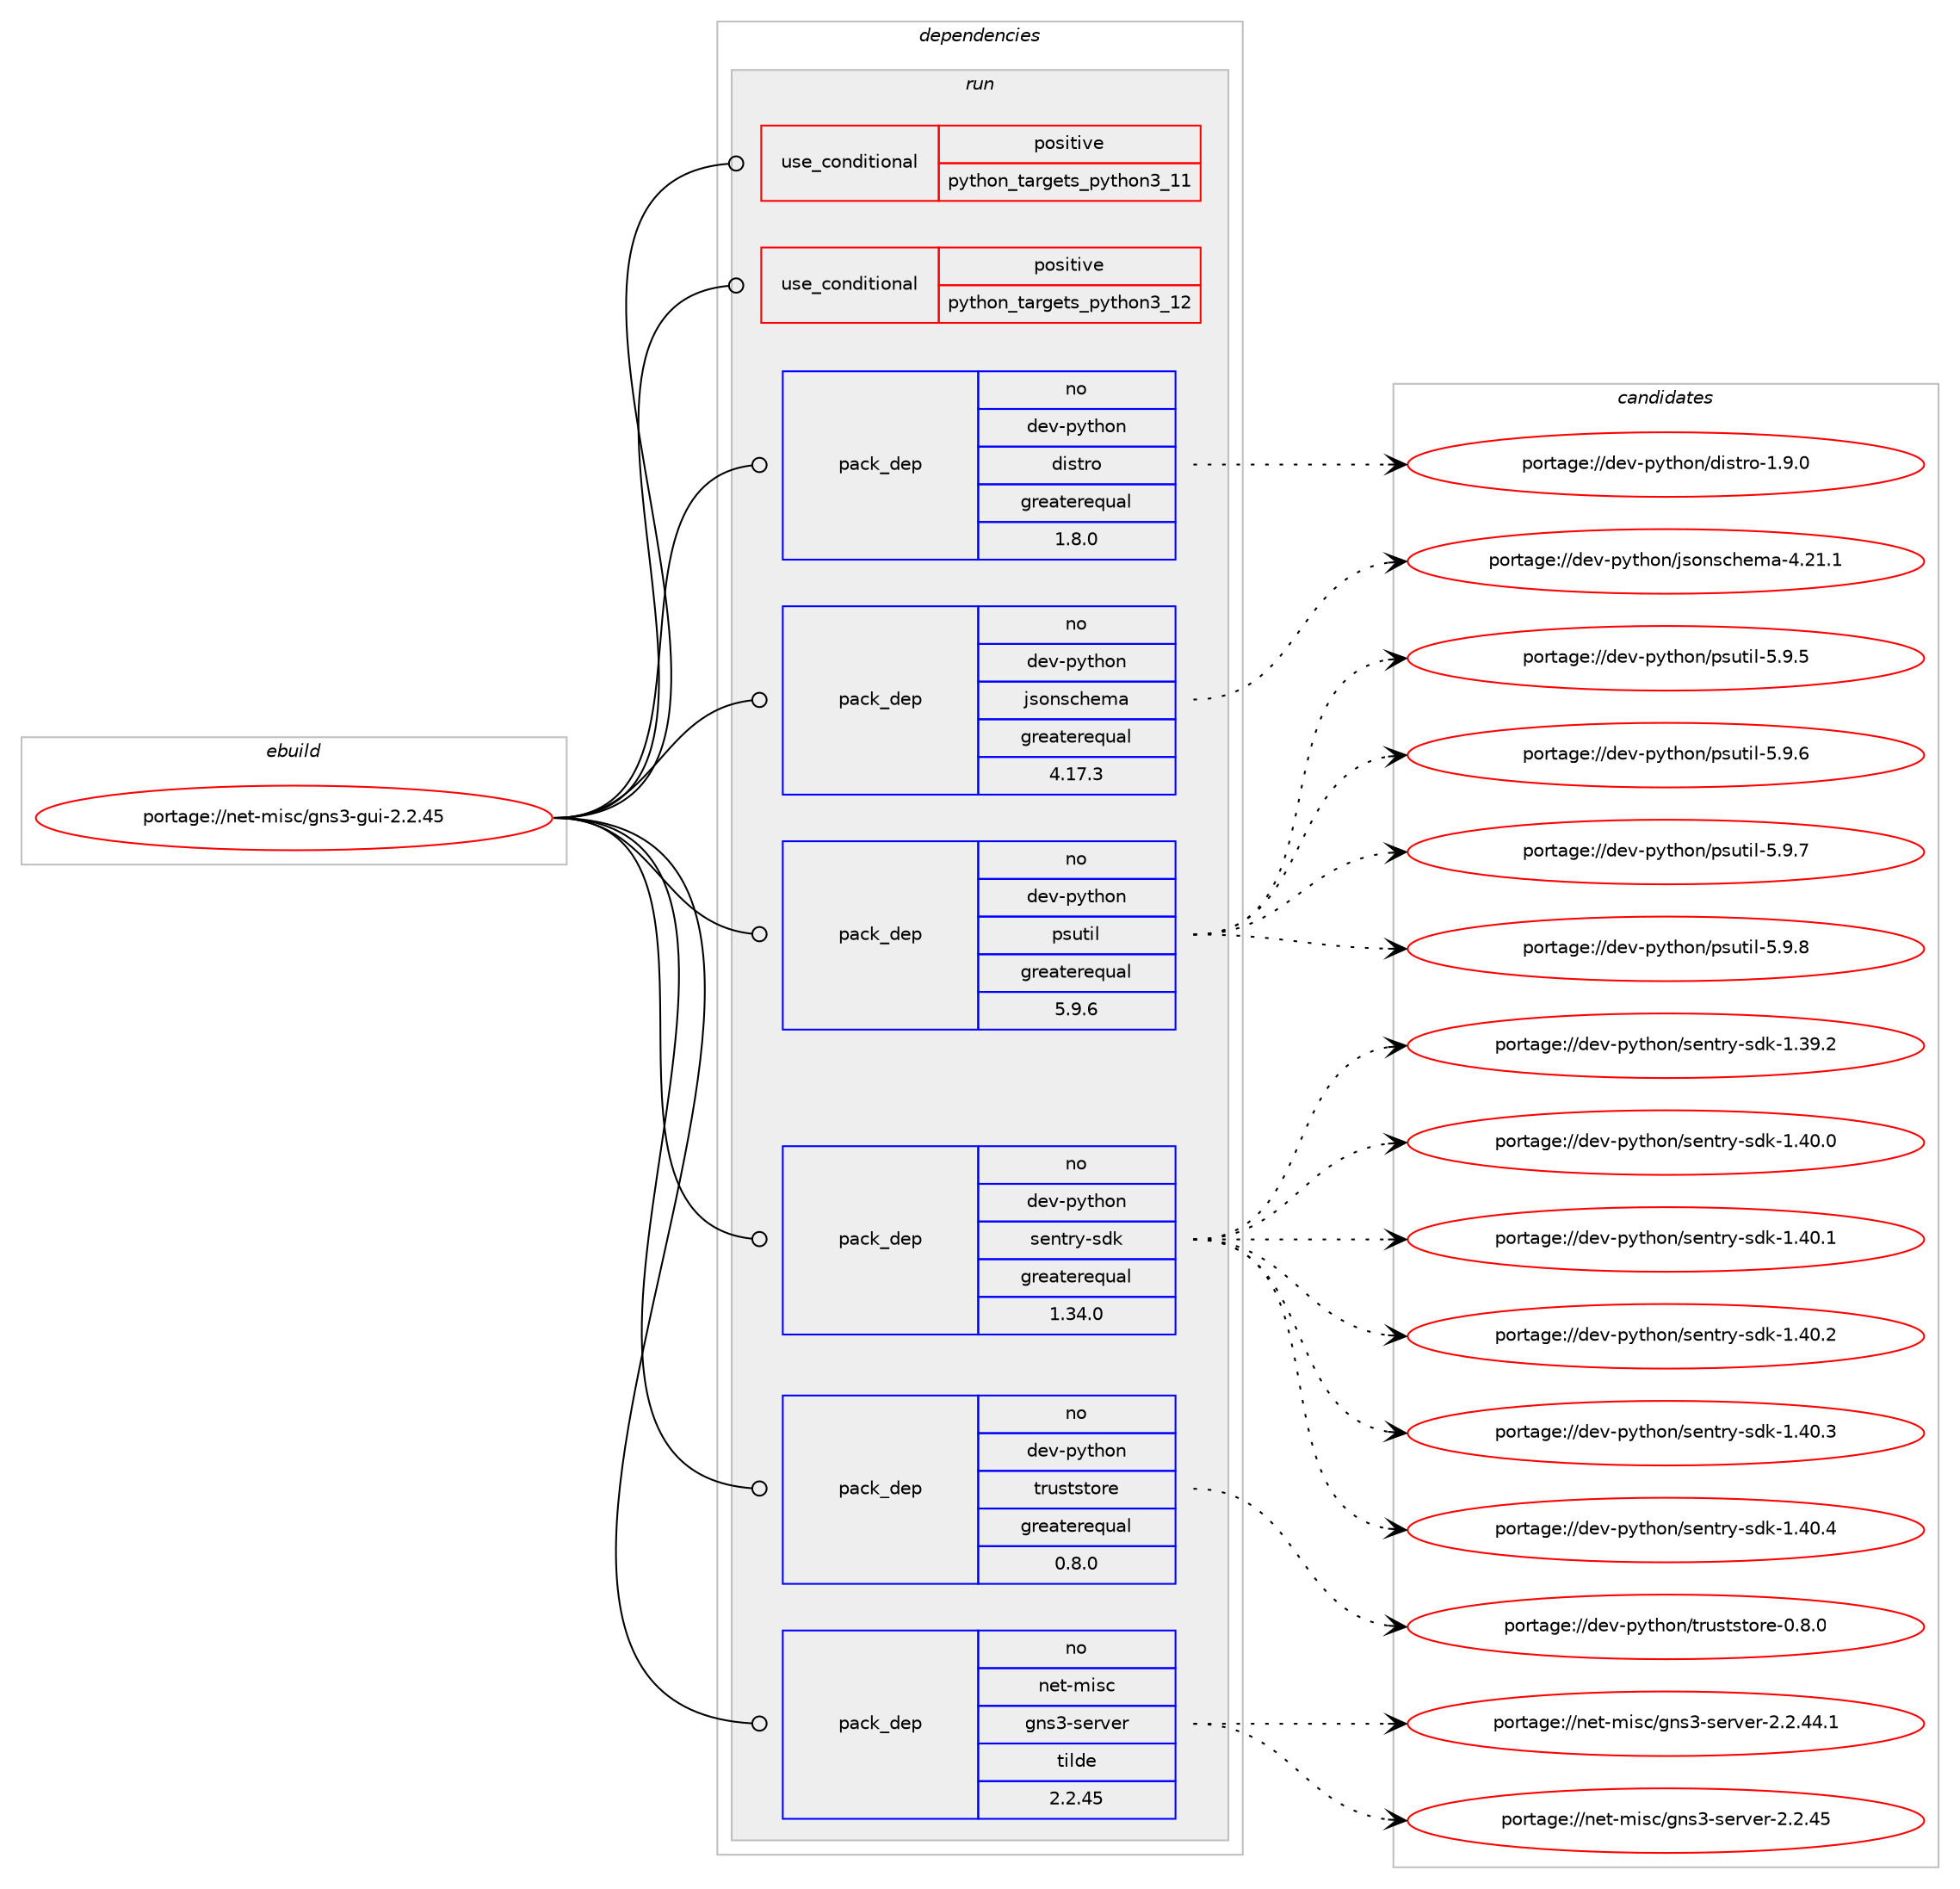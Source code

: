 digraph prolog {

# *************
# Graph options
# *************

newrank=true;
concentrate=true;
compound=true;
graph [rankdir=LR,fontname=Helvetica,fontsize=10,ranksep=1.5];#, ranksep=2.5, nodesep=0.2];
edge  [arrowhead=vee];
node  [fontname=Helvetica,fontsize=10];

# **********
# The ebuild
# **********

subgraph cluster_leftcol {
color=gray;
rank=same;
label=<<i>ebuild</i>>;
id [label="portage://net-misc/gns3-gui-2.2.45", color=red, width=4, href="../net-misc/gns3-gui-2.2.45.svg"];
}

# ****************
# The dependencies
# ****************

subgraph cluster_midcol {
color=gray;
label=<<i>dependencies</i>>;
subgraph cluster_compile {
fillcolor="#eeeeee";
style=filled;
label=<<i>compile</i>>;
}
subgraph cluster_compileandrun {
fillcolor="#eeeeee";
style=filled;
label=<<i>compile and run</i>>;
}
subgraph cluster_run {
fillcolor="#eeeeee";
style=filled;
label=<<i>run</i>>;
subgraph cond6004 {
dependency8850 [label=<<TABLE BORDER="0" CELLBORDER="1" CELLSPACING="0" CELLPADDING="4"><TR><TD ROWSPAN="3" CELLPADDING="10">use_conditional</TD></TR><TR><TD>positive</TD></TR><TR><TD>python_targets_python3_11</TD></TR></TABLE>>, shape=none, color=red];
# *** BEGIN UNKNOWN DEPENDENCY TYPE (TODO) ***
# dependency8850 -> package_dependency(portage://net-misc/gns3-gui-2.2.45,run,no,dev-lang,python,none,[,,],[slot(3.11)],[])
# *** END UNKNOWN DEPENDENCY TYPE (TODO) ***

}
id:e -> dependency8850:w [weight=20,style="solid",arrowhead="odot"];
subgraph cond6005 {
dependency8851 [label=<<TABLE BORDER="0" CELLBORDER="1" CELLSPACING="0" CELLPADDING="4"><TR><TD ROWSPAN="3" CELLPADDING="10">use_conditional</TD></TR><TR><TD>positive</TD></TR><TR><TD>python_targets_python3_12</TD></TR></TABLE>>, shape=none, color=red];
# *** BEGIN UNKNOWN DEPENDENCY TYPE (TODO) ***
# dependency8851 -> package_dependency(portage://net-misc/gns3-gui-2.2.45,run,no,dev-lang,python,none,[,,],[slot(3.12)],[])
# *** END UNKNOWN DEPENDENCY TYPE (TODO) ***

}
id:e -> dependency8851:w [weight=20,style="solid",arrowhead="odot"];
# *** BEGIN UNKNOWN DEPENDENCY TYPE (TODO) ***
# id -> package_dependency(portage://net-misc/gns3-gui-2.2.45,run,no,dev-python,PyQt5,none,[,,],[],[use(enable(gui),none),use(enable(network),none),use(enable(svg),none),use(enable(websockets),none),use(enable(widgets),none),use(optenable(python_targets_python3_11),negative),use(optenable(python_targets_python3_12),negative)])
# *** END UNKNOWN DEPENDENCY TYPE (TODO) ***

subgraph pack2780 {
dependency8852 [label=<<TABLE BORDER="0" CELLBORDER="1" CELLSPACING="0" CELLPADDING="4" WIDTH="220"><TR><TD ROWSPAN="6" CELLPADDING="30">pack_dep</TD></TR><TR><TD WIDTH="110">no</TD></TR><TR><TD>dev-python</TD></TR><TR><TD>distro</TD></TR><TR><TD>greaterequal</TD></TR><TR><TD>1.8.0</TD></TR></TABLE>>, shape=none, color=blue];
}
id:e -> dependency8852:w [weight=20,style="solid",arrowhead="odot"];
subgraph pack2781 {
dependency8853 [label=<<TABLE BORDER="0" CELLBORDER="1" CELLSPACING="0" CELLPADDING="4" WIDTH="220"><TR><TD ROWSPAN="6" CELLPADDING="30">pack_dep</TD></TR><TR><TD WIDTH="110">no</TD></TR><TR><TD>dev-python</TD></TR><TR><TD>jsonschema</TD></TR><TR><TD>greaterequal</TD></TR><TR><TD>4.17.3</TD></TR></TABLE>>, shape=none, color=blue];
}
id:e -> dependency8853:w [weight=20,style="solid",arrowhead="odot"];
subgraph pack2782 {
dependency8854 [label=<<TABLE BORDER="0" CELLBORDER="1" CELLSPACING="0" CELLPADDING="4" WIDTH="220"><TR><TD ROWSPAN="6" CELLPADDING="30">pack_dep</TD></TR><TR><TD WIDTH="110">no</TD></TR><TR><TD>dev-python</TD></TR><TR><TD>psutil</TD></TR><TR><TD>greaterequal</TD></TR><TR><TD>5.9.6</TD></TR></TABLE>>, shape=none, color=blue];
}
id:e -> dependency8854:w [weight=20,style="solid",arrowhead="odot"];
subgraph pack2783 {
dependency8855 [label=<<TABLE BORDER="0" CELLBORDER="1" CELLSPACING="0" CELLPADDING="4" WIDTH="220"><TR><TD ROWSPAN="6" CELLPADDING="30">pack_dep</TD></TR><TR><TD WIDTH="110">no</TD></TR><TR><TD>dev-python</TD></TR><TR><TD>sentry-sdk</TD></TR><TR><TD>greaterequal</TD></TR><TR><TD>1.34.0</TD></TR></TABLE>>, shape=none, color=blue];
}
id:e -> dependency8855:w [weight=20,style="solid",arrowhead="odot"];
subgraph pack2784 {
dependency8856 [label=<<TABLE BORDER="0" CELLBORDER="1" CELLSPACING="0" CELLPADDING="4" WIDTH="220"><TR><TD ROWSPAN="6" CELLPADDING="30">pack_dep</TD></TR><TR><TD WIDTH="110">no</TD></TR><TR><TD>dev-python</TD></TR><TR><TD>truststore</TD></TR><TR><TD>greaterequal</TD></TR><TR><TD>0.8.0</TD></TR></TABLE>>, shape=none, color=blue];
}
id:e -> dependency8856:w [weight=20,style="solid",arrowhead="odot"];
subgraph pack2785 {
dependency8857 [label=<<TABLE BORDER="0" CELLBORDER="1" CELLSPACING="0" CELLPADDING="4" WIDTH="220"><TR><TD ROWSPAN="6" CELLPADDING="30">pack_dep</TD></TR><TR><TD WIDTH="110">no</TD></TR><TR><TD>net-misc</TD></TR><TR><TD>gns3-server</TD></TR><TR><TD>tilde</TD></TR><TR><TD>2.2.45</TD></TR></TABLE>>, shape=none, color=blue];
}
id:e -> dependency8857:w [weight=20,style="solid",arrowhead="odot"];
}
}

# **************
# The candidates
# **************

subgraph cluster_choices {
rank=same;
color=gray;
label=<<i>candidates</i>>;

subgraph choice2780 {
color=black;
nodesep=1;
choice1001011184511212111610411111047100105115116114111454946574648 [label="portage://dev-python/distro-1.9.0", color=red, width=4,href="../dev-python/distro-1.9.0.svg"];
dependency8852:e -> choice1001011184511212111610411111047100105115116114111454946574648:w [style=dotted,weight="100"];
}
subgraph choice2781 {
color=black;
nodesep=1;
choice1001011184511212111610411111047106115111110115991041011099745524650494649 [label="portage://dev-python/jsonschema-4.21.1", color=red, width=4,href="../dev-python/jsonschema-4.21.1.svg"];
dependency8853:e -> choice1001011184511212111610411111047106115111110115991041011099745524650494649:w [style=dotted,weight="100"];
}
subgraph choice2782 {
color=black;
nodesep=1;
choice1001011184511212111610411111047112115117116105108455346574653 [label="portage://dev-python/psutil-5.9.5", color=red, width=4,href="../dev-python/psutil-5.9.5.svg"];
choice1001011184511212111610411111047112115117116105108455346574654 [label="portage://dev-python/psutil-5.9.6", color=red, width=4,href="../dev-python/psutil-5.9.6.svg"];
choice1001011184511212111610411111047112115117116105108455346574655 [label="portage://dev-python/psutil-5.9.7", color=red, width=4,href="../dev-python/psutil-5.9.7.svg"];
choice1001011184511212111610411111047112115117116105108455346574656 [label="portage://dev-python/psutil-5.9.8", color=red, width=4,href="../dev-python/psutil-5.9.8.svg"];
dependency8854:e -> choice1001011184511212111610411111047112115117116105108455346574653:w [style=dotted,weight="100"];
dependency8854:e -> choice1001011184511212111610411111047112115117116105108455346574654:w [style=dotted,weight="100"];
dependency8854:e -> choice1001011184511212111610411111047112115117116105108455346574655:w [style=dotted,weight="100"];
dependency8854:e -> choice1001011184511212111610411111047112115117116105108455346574656:w [style=dotted,weight="100"];
}
subgraph choice2783 {
color=black;
nodesep=1;
choice10010111845112121116104111110471151011101161141214511510010745494651574650 [label="portage://dev-python/sentry-sdk-1.39.2", color=red, width=4,href="../dev-python/sentry-sdk-1.39.2.svg"];
choice10010111845112121116104111110471151011101161141214511510010745494652484648 [label="portage://dev-python/sentry-sdk-1.40.0", color=red, width=4,href="../dev-python/sentry-sdk-1.40.0.svg"];
choice10010111845112121116104111110471151011101161141214511510010745494652484649 [label="portage://dev-python/sentry-sdk-1.40.1", color=red, width=4,href="../dev-python/sentry-sdk-1.40.1.svg"];
choice10010111845112121116104111110471151011101161141214511510010745494652484650 [label="portage://dev-python/sentry-sdk-1.40.2", color=red, width=4,href="../dev-python/sentry-sdk-1.40.2.svg"];
choice10010111845112121116104111110471151011101161141214511510010745494652484651 [label="portage://dev-python/sentry-sdk-1.40.3", color=red, width=4,href="../dev-python/sentry-sdk-1.40.3.svg"];
choice10010111845112121116104111110471151011101161141214511510010745494652484652 [label="portage://dev-python/sentry-sdk-1.40.4", color=red, width=4,href="../dev-python/sentry-sdk-1.40.4.svg"];
dependency8855:e -> choice10010111845112121116104111110471151011101161141214511510010745494651574650:w [style=dotted,weight="100"];
dependency8855:e -> choice10010111845112121116104111110471151011101161141214511510010745494652484648:w [style=dotted,weight="100"];
dependency8855:e -> choice10010111845112121116104111110471151011101161141214511510010745494652484649:w [style=dotted,weight="100"];
dependency8855:e -> choice10010111845112121116104111110471151011101161141214511510010745494652484650:w [style=dotted,weight="100"];
dependency8855:e -> choice10010111845112121116104111110471151011101161141214511510010745494652484651:w [style=dotted,weight="100"];
dependency8855:e -> choice10010111845112121116104111110471151011101161141214511510010745494652484652:w [style=dotted,weight="100"];
}
subgraph choice2784 {
color=black;
nodesep=1;
choice1001011184511212111610411111047116114117115116115116111114101454846564648 [label="portage://dev-python/truststore-0.8.0", color=red, width=4,href="../dev-python/truststore-0.8.0.svg"];
dependency8856:e -> choice1001011184511212111610411111047116114117115116115116111114101454846564648:w [style=dotted,weight="100"];
}
subgraph choice2785 {
color=black;
nodesep=1;
choice1101011164510910511599471031101155145115101114118101114455046504652524649 [label="portage://net-misc/gns3-server-2.2.44.1", color=red, width=4,href="../net-misc/gns3-server-2.2.44.1.svg"];
choice110101116451091051159947103110115514511510111411810111445504650465253 [label="portage://net-misc/gns3-server-2.2.45", color=red, width=4,href="../net-misc/gns3-server-2.2.45.svg"];
dependency8857:e -> choice1101011164510910511599471031101155145115101114118101114455046504652524649:w [style=dotted,weight="100"];
dependency8857:e -> choice110101116451091051159947103110115514511510111411810111445504650465253:w [style=dotted,weight="100"];
}
}

}

